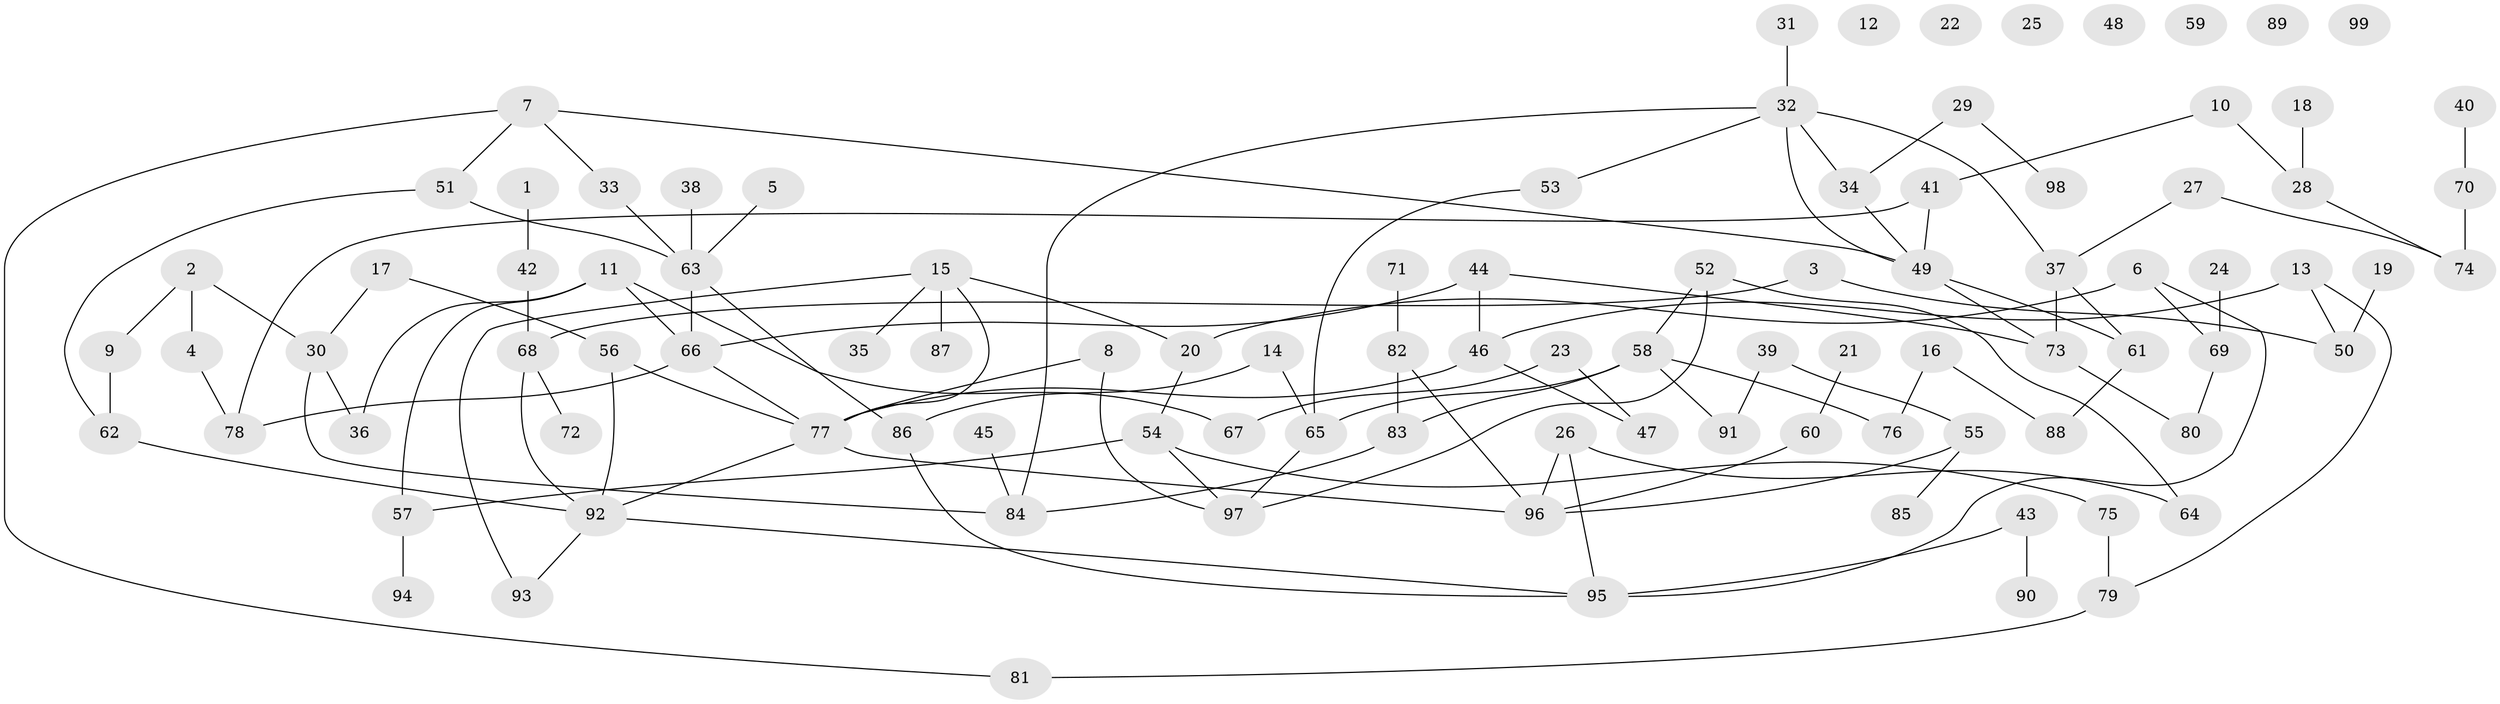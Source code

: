 // Generated by graph-tools (version 1.1) at 2025/39/03/09/25 04:39:55]
// undirected, 99 vertices, 124 edges
graph export_dot {
graph [start="1"]
  node [color=gray90,style=filled];
  1;
  2;
  3;
  4;
  5;
  6;
  7;
  8;
  9;
  10;
  11;
  12;
  13;
  14;
  15;
  16;
  17;
  18;
  19;
  20;
  21;
  22;
  23;
  24;
  25;
  26;
  27;
  28;
  29;
  30;
  31;
  32;
  33;
  34;
  35;
  36;
  37;
  38;
  39;
  40;
  41;
  42;
  43;
  44;
  45;
  46;
  47;
  48;
  49;
  50;
  51;
  52;
  53;
  54;
  55;
  56;
  57;
  58;
  59;
  60;
  61;
  62;
  63;
  64;
  65;
  66;
  67;
  68;
  69;
  70;
  71;
  72;
  73;
  74;
  75;
  76;
  77;
  78;
  79;
  80;
  81;
  82;
  83;
  84;
  85;
  86;
  87;
  88;
  89;
  90;
  91;
  92;
  93;
  94;
  95;
  96;
  97;
  98;
  99;
  1 -- 42;
  2 -- 4;
  2 -- 9;
  2 -- 30;
  3 -- 50;
  3 -- 68;
  4 -- 78;
  5 -- 63;
  6 -- 20;
  6 -- 69;
  6 -- 95;
  7 -- 33;
  7 -- 49;
  7 -- 51;
  7 -- 81;
  8 -- 77;
  8 -- 97;
  9 -- 62;
  10 -- 28;
  10 -- 41;
  11 -- 36;
  11 -- 57;
  11 -- 66;
  11 -- 67;
  13 -- 46;
  13 -- 50;
  13 -- 79;
  14 -- 65;
  14 -- 86;
  15 -- 20;
  15 -- 35;
  15 -- 77;
  15 -- 87;
  15 -- 93;
  16 -- 76;
  16 -- 88;
  17 -- 30;
  17 -- 56;
  18 -- 28;
  19 -- 50;
  20 -- 54;
  21 -- 60;
  23 -- 47;
  23 -- 67;
  24 -- 69;
  26 -- 64;
  26 -- 95;
  26 -- 96;
  27 -- 37;
  27 -- 74;
  28 -- 74;
  29 -- 34;
  29 -- 98;
  30 -- 36;
  30 -- 84;
  31 -- 32;
  32 -- 34;
  32 -- 37;
  32 -- 49;
  32 -- 53;
  32 -- 84;
  33 -- 63;
  34 -- 49;
  37 -- 61;
  37 -- 73;
  38 -- 63;
  39 -- 55;
  39 -- 91;
  40 -- 70;
  41 -- 49;
  41 -- 78;
  42 -- 68;
  43 -- 90;
  43 -- 95;
  44 -- 46;
  44 -- 66;
  44 -- 73;
  45 -- 84;
  46 -- 47;
  46 -- 77;
  49 -- 61;
  49 -- 73;
  51 -- 62;
  51 -- 63;
  52 -- 58;
  52 -- 64;
  52 -- 97;
  53 -- 65;
  54 -- 57;
  54 -- 75;
  54 -- 97;
  55 -- 85;
  55 -- 96;
  56 -- 77;
  56 -- 92;
  57 -- 94;
  58 -- 65;
  58 -- 76;
  58 -- 83;
  58 -- 91;
  60 -- 96;
  61 -- 88;
  62 -- 92;
  63 -- 66;
  63 -- 86;
  65 -- 97;
  66 -- 77;
  66 -- 78;
  68 -- 72;
  68 -- 92;
  69 -- 80;
  70 -- 74;
  71 -- 82;
  73 -- 80;
  75 -- 79;
  77 -- 92;
  77 -- 96;
  79 -- 81;
  82 -- 83;
  82 -- 96;
  83 -- 84;
  86 -- 95;
  92 -- 93;
  92 -- 95;
}
